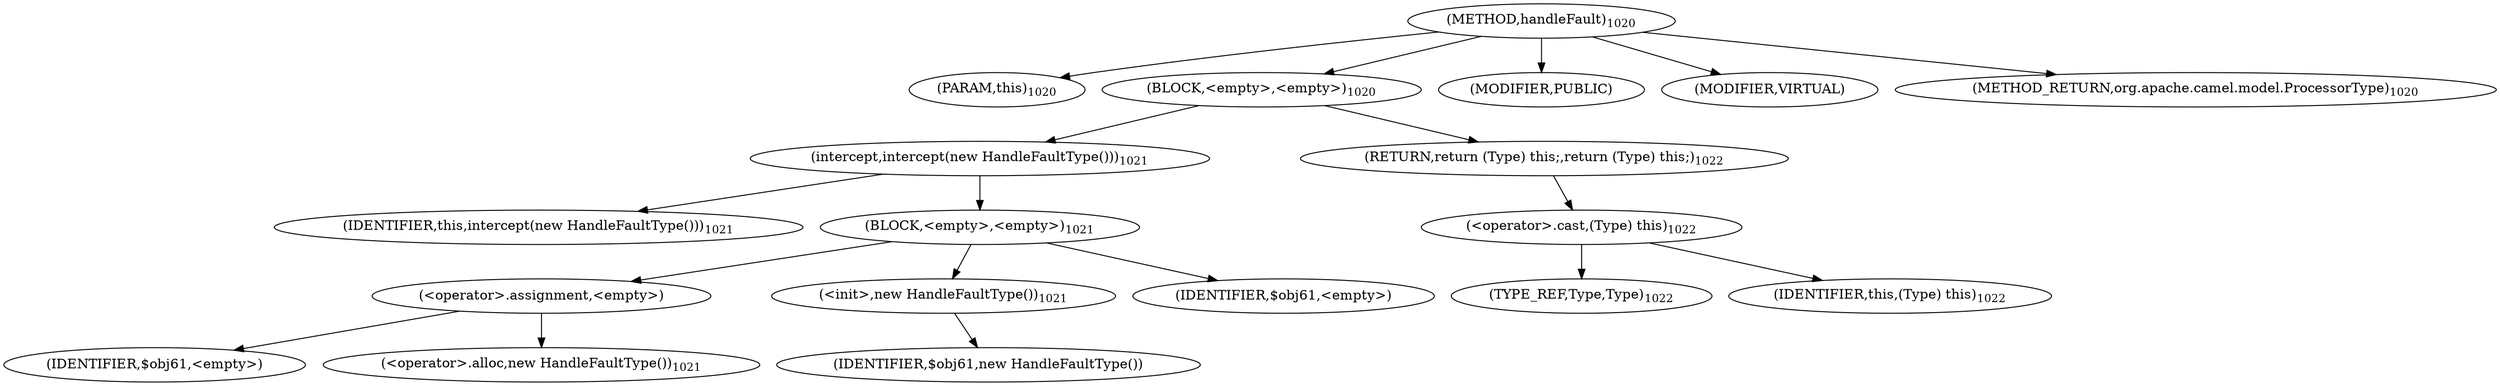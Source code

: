 digraph "handleFault" {  
"1957" [label = <(METHOD,handleFault)<SUB>1020</SUB>> ]
"257" [label = <(PARAM,this)<SUB>1020</SUB>> ]
"1958" [label = <(BLOCK,&lt;empty&gt;,&lt;empty&gt;)<SUB>1020</SUB>> ]
"1959" [label = <(intercept,intercept(new HandleFaultType()))<SUB>1021</SUB>> ]
"256" [label = <(IDENTIFIER,this,intercept(new HandleFaultType()))<SUB>1021</SUB>> ]
"1960" [label = <(BLOCK,&lt;empty&gt;,&lt;empty&gt;)<SUB>1021</SUB>> ]
"1961" [label = <(&lt;operator&gt;.assignment,&lt;empty&gt;)> ]
"1962" [label = <(IDENTIFIER,$obj61,&lt;empty&gt;)> ]
"1963" [label = <(&lt;operator&gt;.alloc,new HandleFaultType())<SUB>1021</SUB>> ]
"1964" [label = <(&lt;init&gt;,new HandleFaultType())<SUB>1021</SUB>> ]
"1965" [label = <(IDENTIFIER,$obj61,new HandleFaultType())> ]
"1966" [label = <(IDENTIFIER,$obj61,&lt;empty&gt;)> ]
"1967" [label = <(RETURN,return (Type) this;,return (Type) this;)<SUB>1022</SUB>> ]
"1968" [label = <(&lt;operator&gt;.cast,(Type) this)<SUB>1022</SUB>> ]
"1969" [label = <(TYPE_REF,Type,Type)<SUB>1022</SUB>> ]
"258" [label = <(IDENTIFIER,this,(Type) this)<SUB>1022</SUB>> ]
"1970" [label = <(MODIFIER,PUBLIC)> ]
"1971" [label = <(MODIFIER,VIRTUAL)> ]
"1972" [label = <(METHOD_RETURN,org.apache.camel.model.ProcessorType)<SUB>1020</SUB>> ]
  "1957" -> "257" 
  "1957" -> "1958" 
  "1957" -> "1970" 
  "1957" -> "1971" 
  "1957" -> "1972" 
  "1958" -> "1959" 
  "1958" -> "1967" 
  "1959" -> "256" 
  "1959" -> "1960" 
  "1960" -> "1961" 
  "1960" -> "1964" 
  "1960" -> "1966" 
  "1961" -> "1962" 
  "1961" -> "1963" 
  "1964" -> "1965" 
  "1967" -> "1968" 
  "1968" -> "1969" 
  "1968" -> "258" 
}
